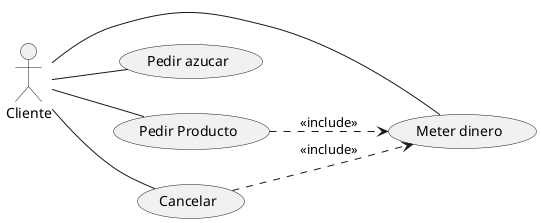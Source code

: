 @startuml
' DEFINICIONES
:Cliente: as cliente
(Meter dinero) as dinero
(Pedir azucar) as azucar
(Pedir Producto) as producto
(Cancelar) as cancelar

' RELACIONES
left to right direction
cliente -- dinero
cliente -- azucar
cliente -- producto
cliente -- cancelar
producto ..> dinero : <<include>>
cancelar ..> dinero : <<include>>
@enduml